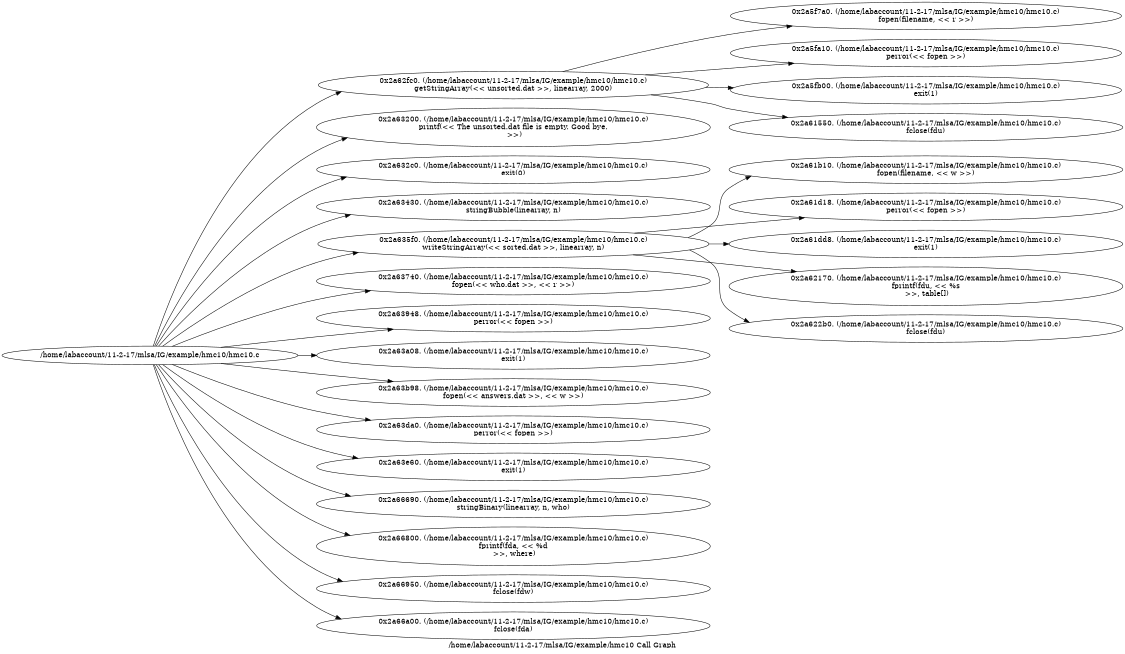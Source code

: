 digraph "/home/labaccount/11-2-17/mlsa/IG/example/hmc10 Call Graph" {
	graph [dpi=300
		rankdir=LR
		size="7.5, 10"
		label="/home/labaccount/11-2-17/mlsa/IG/example/hmc10 Call Graph"
	];

	Node0x321043039 [shape=oval, label="/home/labaccount/11-2-17/mlsa/IG/example/hmc10/hmc10.c"];
	Node0x115464580 [shape=oval, label="0x2a62fc0. (/home/labaccount/11-2-17/mlsa/IG/example/hmc10/hmc10.c)\ngetStringArray(<< unsorted.dat >>, linearray, 2000)"];
	Node0x321043039 -> Node0x115464580;
	Node0x752918126 [shape=oval, label="0x2a63200. (/home/labaccount/11-2-17/mlsa/IG/example/hmc10/hmc10.c)\nprintf(<< The unsorted.dat file is empty. Good bye.\n >>)"];
	Node0x321043039 -> Node0x752918126;
	Node0x380960739 [shape=oval, label="0x2a632c0. (/home/labaccount/11-2-17/mlsa/IG/example/hmc10/hmc10.c)\nexit(0)"];
	Node0x321043039 -> Node0x380960739;
	Node0x263838973 [shape=oval, label="0x2a63430. (/home/labaccount/11-2-17/mlsa/IG/example/hmc10/hmc10.c)\nstringBubble(linearray, n)"];
	Node0x321043039 -> Node0x263838973;
	Node0x141064588 [shape=oval, label="0x2a635f0. (/home/labaccount/11-2-17/mlsa/IG/example/hmc10/hmc10.c)\nwriteStringArray(<< sorted.dat >>, linearray, n)"];
	Node0x321043039 -> Node0x141064588;
	Node0x809763267 [shape=oval, label="0x2a63740. (/home/labaccount/11-2-17/mlsa/IG/example/hmc10/hmc10.c)\nfopen(<< who.dat >>, << r >>)"];
	Node0x321043039 -> Node0x809763267;
	Node0x463559433 [shape=oval, label="0x2a63948. (/home/labaccount/11-2-17/mlsa/IG/example/hmc10/hmc10.c)\nperror(<< fopen >>)"];
	Node0x321043039 -> Node0x463559433;
	Node0x588035173 [shape=oval, label="0x2a63a08. (/home/labaccount/11-2-17/mlsa/IG/example/hmc10/hmc10.c)\nexit(1)"];
	Node0x321043039 -> Node0x588035173;
	Node0x296319929 [shape=oval, label="0x2a63b98. (/home/labaccount/11-2-17/mlsa/IG/example/hmc10/hmc10.c)\nfopen(<< answers.dat >>, << w >>)"];
	Node0x321043039 -> Node0x296319929;
	Node0x421842294 [shape=oval, label="0x2a63da0. (/home/labaccount/11-2-17/mlsa/IG/example/hmc10/hmc10.c)\nperror(<< fopen >>)"];
	Node0x321043039 -> Node0x421842294;
	Node0x176320959 [shape=oval, label="0x2a63e60. (/home/labaccount/11-2-17/mlsa/IG/example/hmc10/hmc10.c)\nexit(1)"];
	Node0x321043039 -> Node0x176320959;
	Node0x118193795 [shape=oval, label="0x2a66690. (/home/labaccount/11-2-17/mlsa/IG/example/hmc10/hmc10.c)\nstringBinary(linearray, n, who)"];
	Node0x321043039 -> Node0x118193795;
	Node0x379313104 [shape=oval, label="0x2a66800. (/home/labaccount/11-2-17/mlsa/IG/example/hmc10/hmc10.c)\nfprintf(fda, << %d\n >>, where)"];
	Node0x321043039 -> Node0x379313104;
	Node0x555267226 [shape=oval, label="0x2a66950. (/home/labaccount/11-2-17/mlsa/IG/example/hmc10/hmc10.c)\nfclose(fdw)"];
	Node0x321043039 -> Node0x555267226;
	Node0x764511430 [shape=oval, label="0x2a66a00. (/home/labaccount/11-2-17/mlsa/IG/example/hmc10/hmc10.c)\nfclose(fda)"];
	Node0x321043039 -> Node0x764511430;
	Node0x223673439 [shape=oval, label="0x2a5f7a0. (/home/labaccount/11-2-17/mlsa/IG/example/hmc10/hmc10.c)\nfopen(filename, << r >>)"];
	Node0x115464580 -> Node0x223673439;
	Node0x387572017 [shape=oval, label="0x2a5fa10. (/home/labaccount/11-2-17/mlsa/IG/example/hmc10/hmc10.c)\nperror(<< fopen >>)"];
	Node0x115464580 -> Node0x387572017;
	Node0x979983348 [shape=oval, label="0x2a5fb00. (/home/labaccount/11-2-17/mlsa/IG/example/hmc10/hmc10.c)\nexit(1)"];
	Node0x115464580 -> Node0x979983348;
	Node0x339151954 [shape=oval, label="0x2a61550. (/home/labaccount/11-2-17/mlsa/IG/example/hmc10/hmc10.c)\nfclose(fdu)"];
	Node0x115464580 -> Node0x339151954;
	Node0x207176346 [shape=oval, label="0x2a61b10. (/home/labaccount/11-2-17/mlsa/IG/example/hmc10/hmc10.c)\nfopen(filename, << w >>)"];
	Node0x141064588 -> Node0x207176346;
	Node0x908380485 [shape=oval, label="0x2a61d18. (/home/labaccount/11-2-17/mlsa/IG/example/hmc10/hmc10.c)\nperror(<< fopen >>)"];
	Node0x141064588 -> Node0x908380485;
	Node0x320160559 [shape=oval, label="0x2a61dd8. (/home/labaccount/11-2-17/mlsa/IG/example/hmc10/hmc10.c)\nexit(1)"];
	Node0x141064588 -> Node0x320160559;
	Node0x440222262 [shape=oval, label="0x2a62170. (/home/labaccount/11-2-17/mlsa/IG/example/hmc10/hmc10.c)\nfprintf(fdu, << %s\n >>, table[])"];
	Node0x141064588 -> Node0x440222262;
	Node0x579200963 [shape=oval, label="0x2a622b0. (/home/labaccount/11-2-17/mlsa/IG/example/hmc10/hmc10.c)\nfclose(fdu)"];
	Node0x141064588 -> Node0x579200963;
}